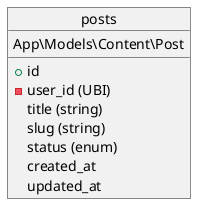 @startuml
object posts {
    App\Models\Content\Post
    __
    + id
    - user_id (UBI)

    title (string)
    slug (string)
    status (enum)

    created_at
    updated_at
}
@enduml
